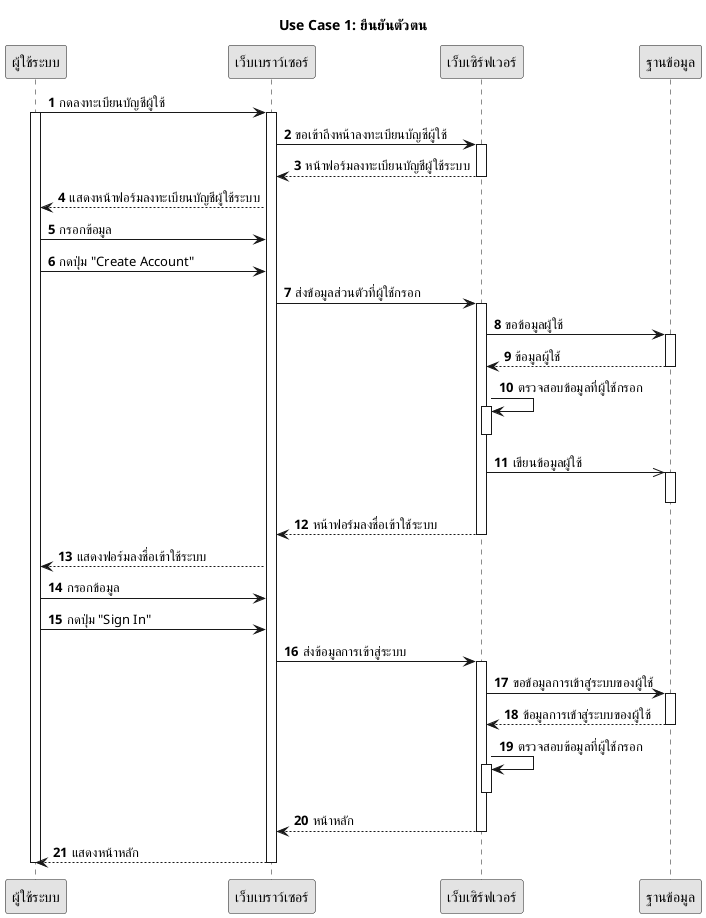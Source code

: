 @startuml
skinparam monochrome true
skinparam defaultFontName Sarabun
autonumber

title Use Case 1: ยืนยันตัวตน

participant "ผู้ใช้ระบบ" as User
participant "เว็บเบราว์เซอร์" as Browser
participant "เว็บเซิร์ฟเวอร์" as Server
participant "ฐานข้อมูล" as Database

User -> Browser: กดลงทะเบียนบัญชีผู้ใช้
activate User
activate Browser
Browser -> Server: ขอเข้าถึงหน้าลงทะเบียนบัญชีผู้ใช้
activate Server
Server --> Browser: หน้าฟอร์มลงทะเบียนบัญชีผู้ใช้ระบบ
deactivate Server
Browser --> User: แสดงหน้าฟอร์มลงทะเบียนบัญชีผู้ใช้ระบบ
User -> Browser: กรอกข้อมูล
User -> Browser: กดปุ่ม "Create Account"
Browser -> Server: ส่งข้อมูลส่วนตัวที่ผู้ใช้กรอก
activate Server
Server -> Database: ขอข้อมูลผู้ใช้
activate Database
Database --> Server: ข้อมูลผู้ใช้
deactivate Database
Server -> Server: ตรวจสอบข้อมูลที่ผู้ใช้กรอก
activate Server
deactivate Server
Server ->> Database: เขียนข้อมูลผู้ใช้
activate Database
deactivate Database
Server --> Browser: หน้าฟอร์มลงชื่อเข้าใช้ระบบ
deactivate Server
Browser --> User: แสดงฟอร์มลงชื่อเข้าใช้ระบบ
User -> Browser: กรอกข้อมูล
User -> Browser: กดปุ่ม "Sign In"
Browser -> Server: ส่งข้อมูลการเข้าสู่ระบบ
activate Server
Server -> Database: ขอข้อมูลการเข้าสู่ระบบของผู้ใช้
activate Database
Database --> Server: ข้อมูลการเข้าสู่ระบบของผู้ใช้
deactivate Database
Server -> Server: ตรวจสอบข้อมูลที่ผู้ใช้กรอก
activate Server
deactivate Server
Server --> Browser: หน้าหลัก
deactivate Server
Browser --> User: แสดงหน้าหลัก
deactivate Browser
deactivate User
@enduml
